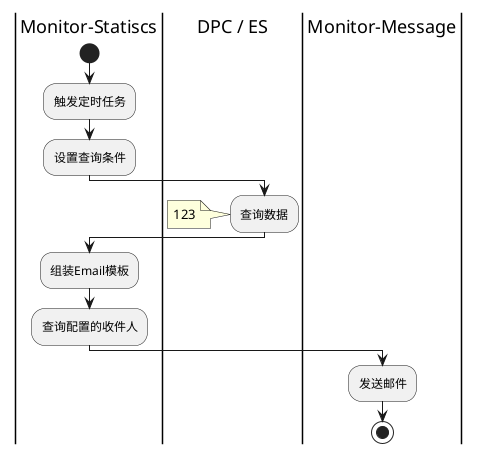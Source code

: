 
@startuml
|Monitor-Statiscs|
start
:触发定时任务;
:设置查询条件;
|DPC / ES|
:查询数据;
note  left : 123
|Monitor-Statiscs|
:组装Email模板;
:查询配置的收件人;
|Monitor-Message|
:发送邮件;
stop
@enduml